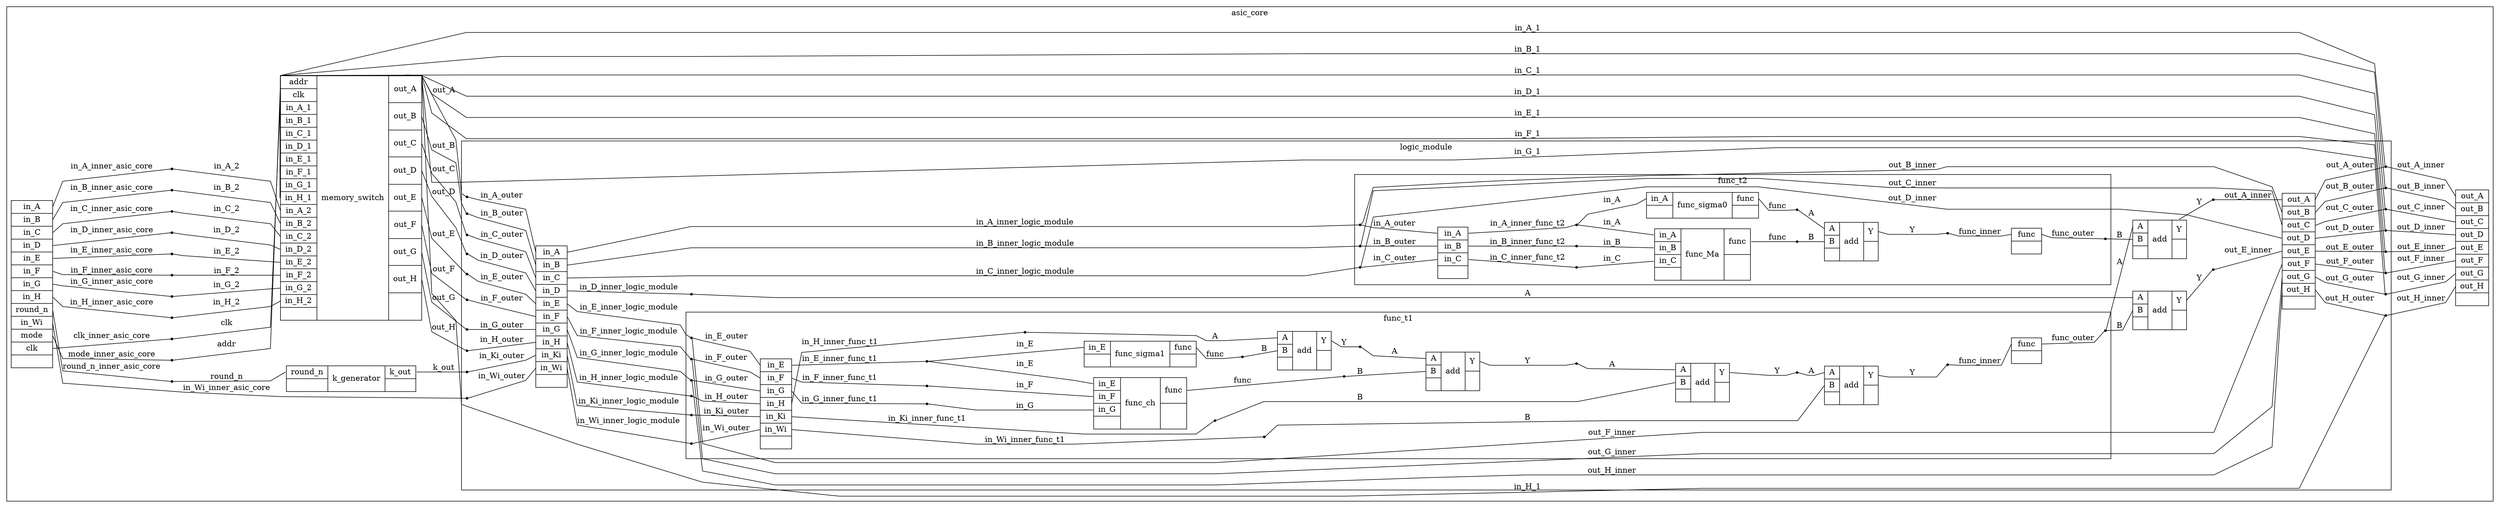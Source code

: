 graph parent {
	graph [splines=polyline]
	graph [rankdir=LR]
	graph [overlap=scalexy]
	subgraph cluster_asic_core {
		node [shape=record]
		graph [label=asic_core]
		graph [splines=polyline]
		graph [rankdir=LR]
		graph [overlap=scalexy]
	struct_k_generator_7494f3b6_8c0b_473b_a448_f4f30e849289_c2cb5c8e_c3d2_4abc_a486_aa6769c4e73b [label="{{<in_2_7> round_n |}|k_generator|{<out_8_39> k_out |}}"];	connection_asic_core_c2cb5c8e_c3d2_4abc_a486_aa6769c4e73b_258_263 -- struct_k_generator_7494f3b6_8c0b_473b_a448_f4f30e849289_c2cb5c8e_c3d2_4abc_a486_aa6769c4e73b:in_2_7 [label=round_n]	connection_asic_core_c2cb5c8e_c3d2_4abc_a486_aa6769c4e73b_554_585 [shape=point]	struct_k_generator_7494f3b6_8c0b_473b_a448_f4f30e849289_c2cb5c8e_c3d2_4abc_a486_aa6769c4e73b:out_8_39 -- connection_asic_core_c2cb5c8e_c3d2_4abc_a486_aa6769c4e73b_554_585 [label=k_out]	struct_in_ports_asic_core_c2cb5c8e_c3d2_4abc_a486_aa6769c4e73b [label="{{<in_port_2_33> in_A |<in_port_34_65> in_B |<in_port_66_97> in_C |<in_port_98_129> in_D |<in_port_130_161> in_E |<in_port_162_193> in_F |<in_port_194_225> in_G |<in_port_226_257> in_H |<in_port_258_263> round_n |<in_port_264_295> in_Wi |<in_port_296_296> mode |<in_port_297_297> clk |}}"];	struct_out_ports_asic_core_c2cb5c8e_c3d2_4abc_a486_aa6769c4e73b [label="{{<out_port_298_329> out_A |<out_port_330_361> out_B |<out_port_362_393> out_C |<out_port_394_425> out_D |<out_port_426_457> out_E |<out_port_458_489> out_F |<out_port_490_521> out_G |<out_port_522_553> out_H |}}"];	connection_asic_core_c2cb5c8e_c3d2_4abc_a486_aa6769c4e73b_2_33 [shape=point]	struct_in_ports_asic_core_c2cb5c8e_c3d2_4abc_a486_aa6769c4e73b:in_port_2_33 -- connection_asic_core_c2cb5c8e_c3d2_4abc_a486_aa6769c4e73b_2_33 [label=in_A_inner_asic_core]	connection_asic_core_c2cb5c8e_c3d2_4abc_a486_aa6769c4e73b_34_65 [shape=point]	struct_in_ports_asic_core_c2cb5c8e_c3d2_4abc_a486_aa6769c4e73b:in_port_34_65 -- connection_asic_core_c2cb5c8e_c3d2_4abc_a486_aa6769c4e73b_34_65 [label=in_B_inner_asic_core]	connection_asic_core_c2cb5c8e_c3d2_4abc_a486_aa6769c4e73b_66_97 [shape=point]	struct_in_ports_asic_core_c2cb5c8e_c3d2_4abc_a486_aa6769c4e73b:in_port_66_97 -- connection_asic_core_c2cb5c8e_c3d2_4abc_a486_aa6769c4e73b_66_97 [label=in_C_inner_asic_core]	connection_asic_core_c2cb5c8e_c3d2_4abc_a486_aa6769c4e73b_98_129 [shape=point]	struct_in_ports_asic_core_c2cb5c8e_c3d2_4abc_a486_aa6769c4e73b:in_port_98_129 -- connection_asic_core_c2cb5c8e_c3d2_4abc_a486_aa6769c4e73b_98_129 [label=in_D_inner_asic_core]	connection_asic_core_c2cb5c8e_c3d2_4abc_a486_aa6769c4e73b_130_161 [shape=point]	struct_in_ports_asic_core_c2cb5c8e_c3d2_4abc_a486_aa6769c4e73b:in_port_130_161 -- connection_asic_core_c2cb5c8e_c3d2_4abc_a486_aa6769c4e73b_130_161 [label=in_E_inner_asic_core]	connection_asic_core_c2cb5c8e_c3d2_4abc_a486_aa6769c4e73b_162_193 [shape=point]	struct_in_ports_asic_core_c2cb5c8e_c3d2_4abc_a486_aa6769c4e73b:in_port_162_193 -- connection_asic_core_c2cb5c8e_c3d2_4abc_a486_aa6769c4e73b_162_193 [label=in_F_inner_asic_core]	connection_asic_core_c2cb5c8e_c3d2_4abc_a486_aa6769c4e73b_194_225 [shape=point]	struct_in_ports_asic_core_c2cb5c8e_c3d2_4abc_a486_aa6769c4e73b:in_port_194_225 -- connection_asic_core_c2cb5c8e_c3d2_4abc_a486_aa6769c4e73b_194_225 [label=in_G_inner_asic_core]	connection_asic_core_c2cb5c8e_c3d2_4abc_a486_aa6769c4e73b_226_257 [shape=point]	struct_in_ports_asic_core_c2cb5c8e_c3d2_4abc_a486_aa6769c4e73b:in_port_226_257 -- connection_asic_core_c2cb5c8e_c3d2_4abc_a486_aa6769c4e73b_226_257 [label=in_H_inner_asic_core]	connection_asic_core_c2cb5c8e_c3d2_4abc_a486_aa6769c4e73b_258_263 [shape=point]	struct_in_ports_asic_core_c2cb5c8e_c3d2_4abc_a486_aa6769c4e73b:in_port_258_263 -- connection_asic_core_c2cb5c8e_c3d2_4abc_a486_aa6769c4e73b_258_263 [label=round_n_inner_asic_core]	connection_asic_core_c2cb5c8e_c3d2_4abc_a486_aa6769c4e73b_264_295 [shape=point]	struct_in_ports_asic_core_c2cb5c8e_c3d2_4abc_a486_aa6769c4e73b:in_port_264_295 -- connection_asic_core_c2cb5c8e_c3d2_4abc_a486_aa6769c4e73b_264_295 [label=in_Wi_inner_asic_core]	connection_asic_core_c2cb5c8e_c3d2_4abc_a486_aa6769c4e73b_296_296 [shape=point]	struct_in_ports_asic_core_c2cb5c8e_c3d2_4abc_a486_aa6769c4e73b:in_port_296_296 -- connection_asic_core_c2cb5c8e_c3d2_4abc_a486_aa6769c4e73b_296_296 [label=mode_inner_asic_core]	connection_asic_core_c2cb5c8e_c3d2_4abc_a486_aa6769c4e73b_297_297 [shape=point]	struct_in_ports_asic_core_c2cb5c8e_c3d2_4abc_a486_aa6769c4e73b:in_port_297_297 -- connection_asic_core_c2cb5c8e_c3d2_4abc_a486_aa6769c4e73b_297_297 [label=clk_inner_asic_core]	connection_asic_core_c2cb5c8e_c3d2_4abc_a486_aa6769c4e73b_298_329 [shape=point]	connection_asic_core_c2cb5c8e_c3d2_4abc_a486_aa6769c4e73b_298_329 -- struct_out_ports_asic_core_c2cb5c8e_c3d2_4abc_a486_aa6769c4e73b:out_port_298_329 [label=out_A_inner]	connection_asic_core_c2cb5c8e_c3d2_4abc_a486_aa6769c4e73b_330_361 [shape=point]	connection_asic_core_c2cb5c8e_c3d2_4abc_a486_aa6769c4e73b_330_361 -- struct_out_ports_asic_core_c2cb5c8e_c3d2_4abc_a486_aa6769c4e73b:out_port_330_361 [label=out_B_inner]	connection_asic_core_c2cb5c8e_c3d2_4abc_a486_aa6769c4e73b_362_393 [shape=point]	connection_asic_core_c2cb5c8e_c3d2_4abc_a486_aa6769c4e73b_362_393 -- struct_out_ports_asic_core_c2cb5c8e_c3d2_4abc_a486_aa6769c4e73b:out_port_362_393 [label=out_C_inner]	connection_asic_core_c2cb5c8e_c3d2_4abc_a486_aa6769c4e73b_394_425 [shape=point]	connection_asic_core_c2cb5c8e_c3d2_4abc_a486_aa6769c4e73b_394_425 -- struct_out_ports_asic_core_c2cb5c8e_c3d2_4abc_a486_aa6769c4e73b:out_port_394_425 [label=out_D_inner]	connection_asic_core_c2cb5c8e_c3d2_4abc_a486_aa6769c4e73b_426_457 [shape=point]	connection_asic_core_c2cb5c8e_c3d2_4abc_a486_aa6769c4e73b_426_457 -- struct_out_ports_asic_core_c2cb5c8e_c3d2_4abc_a486_aa6769c4e73b:out_port_426_457 [label=out_E_inner]	connection_asic_core_c2cb5c8e_c3d2_4abc_a486_aa6769c4e73b_458_489 [shape=point]	connection_asic_core_c2cb5c8e_c3d2_4abc_a486_aa6769c4e73b_458_489 -- struct_out_ports_asic_core_c2cb5c8e_c3d2_4abc_a486_aa6769c4e73b:out_port_458_489 [label=out_F_inner]	connection_asic_core_c2cb5c8e_c3d2_4abc_a486_aa6769c4e73b_490_521 [shape=point]	connection_asic_core_c2cb5c8e_c3d2_4abc_a486_aa6769c4e73b_490_521 -- struct_out_ports_asic_core_c2cb5c8e_c3d2_4abc_a486_aa6769c4e73b:out_port_490_521 [label=out_G_inner]	connection_asic_core_c2cb5c8e_c3d2_4abc_a486_aa6769c4e73b_522_553 [shape=point]	connection_asic_core_c2cb5c8e_c3d2_4abc_a486_aa6769c4e73b_522_553 -- struct_out_ports_asic_core_c2cb5c8e_c3d2_4abc_a486_aa6769c4e73b:out_port_522_553 [label=out_H_inner]		graph [splines=polyline]
		graph [rankdir=LR]
		graph [overlap=scalexy]
		subgraph cluster_logic_module {
			node [shape=record]
			graph [label=logic_module]
			graph [splines=polyline]
			graph [rankdir=LR]
			graph [overlap=scalexy]
		struct_add_e37131f5_4b4c_4bc4_9414_c34d7bd6385f_logic_module_4b4953ba_9d95_415e_b723_843706c2be3a [label="{{<in_98_129> A |<in_386_417> B |}|add|{<out_354_385> Y |}}"];		connection_logic_module_4b4953ba_9d95_415e_b723_843706c2be3a_98_129 [shape=point]		connection_logic_module_4b4953ba_9d95_415e_b723_843706c2be3a_98_129 -- struct_add_e37131f5_4b4c_4bc4_9414_c34d7bd6385f_logic_module_4b4953ba_9d95_415e_b723_843706c2be3a:in_98_129 [label=A]		connection_logic_module_4b4953ba_9d95_415e_b723_843706c2be3a_386_417 [shape=point]		connection_logic_module_4b4953ba_9d95_415e_b723_843706c2be3a_386_417 -- struct_add_e37131f5_4b4c_4bc4_9414_c34d7bd6385f_logic_module_4b4953ba_9d95_415e_b723_843706c2be3a:in_386_417 [label=B]		connection_logic_module_4b4953ba_9d95_415e_b723_843706c2be3a_354_385 [shape=point]		struct_add_e37131f5_4b4c_4bc4_9414_c34d7bd6385f_logic_module_4b4953ba_9d95_415e_b723_843706c2be3a:out_354_385 -- connection_logic_module_4b4953ba_9d95_415e_b723_843706c2be3a_354_385 [label=Y]			graph [splines=polyline]
			graph [rankdir=LR]
			graph [overlap=scalexy]
		struct_add_029f7765_bdca_48d9_8e06_706b6186de1b_logic_module_4b4953ba_9d95_415e_b723_843706c2be3a [label="{{<in_386_417> A |<in_418_449> B |}|add|{<out_322_353> Y |}}"];		connection_logic_module_4b4953ba_9d95_415e_b723_843706c2be3a_386_417 [shape=point]		connection_logic_module_4b4953ba_9d95_415e_b723_843706c2be3a_386_417 -- struct_add_029f7765_bdca_48d9_8e06_706b6186de1b_logic_module_4b4953ba_9d95_415e_b723_843706c2be3a:in_386_417 [label=A]		connection_logic_module_4b4953ba_9d95_415e_b723_843706c2be3a_418_449 [shape=point]		connection_logic_module_4b4953ba_9d95_415e_b723_843706c2be3a_418_449 -- struct_add_029f7765_bdca_48d9_8e06_706b6186de1b_logic_module_4b4953ba_9d95_415e_b723_843706c2be3a:in_418_449 [label=B]		connection_logic_module_4b4953ba_9d95_415e_b723_843706c2be3a_322_353 [shape=point]		struct_add_029f7765_bdca_48d9_8e06_706b6186de1b_logic_module_4b4953ba_9d95_415e_b723_843706c2be3a:out_322_353 -- connection_logic_module_4b4953ba_9d95_415e_b723_843706c2be3a_322_353 [label=Y]			graph [splines=polyline]
			graph [rankdir=LR]
			graph [overlap=scalexy]
			subgraph cluster_func_t1 {
				node [shape=record]
				graph [label=func_t1]
				graph [splines=polyline]
				graph [rankdir=LR]
				graph [overlap=scalexy]
			struct_add_d9f9f148_c8b2_4e87_be62_b41a19c950cc_func_t1_9021d340_43b3_4dc4_9881_b4894b2d3c8e [label="{{<in_98_129> A |<in_226_257> B |}|add|{<out_258_289> Y |}}"];			connection_func_t1_9021d340_43b3_4dc4_9881_b4894b2d3c8e_98_129 [shape=point]			connection_func_t1_9021d340_43b3_4dc4_9881_b4894b2d3c8e_98_129 -- struct_add_d9f9f148_c8b2_4e87_be62_b41a19c950cc_func_t1_9021d340_43b3_4dc4_9881_b4894b2d3c8e:in_98_129 [label=A]			connection_func_t1_9021d340_43b3_4dc4_9881_b4894b2d3c8e_226_257 [shape=point]			connection_func_t1_9021d340_43b3_4dc4_9881_b4894b2d3c8e_226_257 -- struct_add_d9f9f148_c8b2_4e87_be62_b41a19c950cc_func_t1_9021d340_43b3_4dc4_9881_b4894b2d3c8e:in_226_257 [label=B]			connection_func_t1_9021d340_43b3_4dc4_9881_b4894b2d3c8e_258_289 [shape=point]			struct_add_d9f9f148_c8b2_4e87_be62_b41a19c950cc_func_t1_9021d340_43b3_4dc4_9881_b4894b2d3c8e:out_258_289 -- connection_func_t1_9021d340_43b3_4dc4_9881_b4894b2d3c8e_258_289 [label=Y]				graph [splines=polyline]
				graph [rankdir=LR]
				graph [overlap=scalexy]
			struct_add_aded64e6_0659_473f_a874_a137b6380b54_func_t1_9021d340_43b3_4dc4_9881_b4894b2d3c8e [label="{{<in_258_289> A |<in_290_321> B |}|add|{<out_322_353> Y |}}"];			connection_func_t1_9021d340_43b3_4dc4_9881_b4894b2d3c8e_258_289 [shape=point]			connection_func_t1_9021d340_43b3_4dc4_9881_b4894b2d3c8e_258_289 -- struct_add_aded64e6_0659_473f_a874_a137b6380b54_func_t1_9021d340_43b3_4dc4_9881_b4894b2d3c8e:in_258_289 [label=A]			connection_func_t1_9021d340_43b3_4dc4_9881_b4894b2d3c8e_290_321 [shape=point]			connection_func_t1_9021d340_43b3_4dc4_9881_b4894b2d3c8e_290_321 -- struct_add_aded64e6_0659_473f_a874_a137b6380b54_func_t1_9021d340_43b3_4dc4_9881_b4894b2d3c8e:in_290_321 [label=B]			connection_func_t1_9021d340_43b3_4dc4_9881_b4894b2d3c8e_322_353 [shape=point]			struct_add_aded64e6_0659_473f_a874_a137b6380b54_func_t1_9021d340_43b3_4dc4_9881_b4894b2d3c8e:out_322_353 -- connection_func_t1_9021d340_43b3_4dc4_9881_b4894b2d3c8e_322_353 [label=Y]				graph [splines=polyline]
				graph [rankdir=LR]
				graph [overlap=scalexy]
			struct_add_c56f580a_3904_413a_a22b_1065976e5211_func_t1_9021d340_43b3_4dc4_9881_b4894b2d3c8e [label="{{<in_322_353> A |<in_130_161> B |}|add|{<out_354_385> Y |}}"];			connection_func_t1_9021d340_43b3_4dc4_9881_b4894b2d3c8e_322_353 [shape=point]			connection_func_t1_9021d340_43b3_4dc4_9881_b4894b2d3c8e_322_353 -- struct_add_c56f580a_3904_413a_a22b_1065976e5211_func_t1_9021d340_43b3_4dc4_9881_b4894b2d3c8e:in_322_353 [label=A]			connection_func_t1_9021d340_43b3_4dc4_9881_b4894b2d3c8e_130_161 [shape=point]			connection_func_t1_9021d340_43b3_4dc4_9881_b4894b2d3c8e_130_161 -- struct_add_c56f580a_3904_413a_a22b_1065976e5211_func_t1_9021d340_43b3_4dc4_9881_b4894b2d3c8e:in_130_161 [label=B]			connection_func_t1_9021d340_43b3_4dc4_9881_b4894b2d3c8e_354_385 [shape=point]			struct_add_c56f580a_3904_413a_a22b_1065976e5211_func_t1_9021d340_43b3_4dc4_9881_b4894b2d3c8e:out_354_385 -- connection_func_t1_9021d340_43b3_4dc4_9881_b4894b2d3c8e_354_385 [label=Y]				graph [splines=polyline]
				graph [rankdir=LR]
				graph [overlap=scalexy]
			struct_add_72194c8e_4f07_41a0_81dd_022eb98810d1_func_t1_9021d340_43b3_4dc4_9881_b4894b2d3c8e [label="{{<in_354_385> A |<in_162_193> B |}|add|{<out_194_225> Y |}}"];			connection_func_t1_9021d340_43b3_4dc4_9881_b4894b2d3c8e_354_385 [shape=point]			connection_func_t1_9021d340_43b3_4dc4_9881_b4894b2d3c8e_354_385 -- struct_add_72194c8e_4f07_41a0_81dd_022eb98810d1_func_t1_9021d340_43b3_4dc4_9881_b4894b2d3c8e:in_354_385 [label=A]			connection_func_t1_9021d340_43b3_4dc4_9881_b4894b2d3c8e_162_193 [shape=point]			connection_func_t1_9021d340_43b3_4dc4_9881_b4894b2d3c8e_162_193 -- struct_add_72194c8e_4f07_41a0_81dd_022eb98810d1_func_t1_9021d340_43b3_4dc4_9881_b4894b2d3c8e:in_162_193 [label=B]			connection_func_t1_9021d340_43b3_4dc4_9881_b4894b2d3c8e_194_225 [shape=point]			struct_add_72194c8e_4f07_41a0_81dd_022eb98810d1_func_t1_9021d340_43b3_4dc4_9881_b4894b2d3c8e:out_194_225 -- connection_func_t1_9021d340_43b3_4dc4_9881_b4894b2d3c8e_194_225 [label=Y]				graph [splines=polyline]
				graph [rankdir=LR]
				graph [overlap=scalexy]
			struct_func_ch_0775d650_8763_4473_b8a1_7919cb9bb444_9021d340_43b3_4dc4_9881_b4894b2d3c8e [label="{{<in_2_33> in_E |<in_34_65> in_F |<in_66_97> in_G |}|func_ch|{<out_98_129> func |}}"];			connection_func_t1_9021d340_43b3_4dc4_9881_b4894b2d3c8e_2_33 -- struct_func_ch_0775d650_8763_4473_b8a1_7919cb9bb444_9021d340_43b3_4dc4_9881_b4894b2d3c8e:in_2_33 [label=in_E]			connection_func_t1_9021d340_43b3_4dc4_9881_b4894b2d3c8e_34_65 -- struct_func_ch_0775d650_8763_4473_b8a1_7919cb9bb444_9021d340_43b3_4dc4_9881_b4894b2d3c8e:in_34_65 [label=in_F]			connection_func_t1_9021d340_43b3_4dc4_9881_b4894b2d3c8e_66_97 -- struct_func_ch_0775d650_8763_4473_b8a1_7919cb9bb444_9021d340_43b3_4dc4_9881_b4894b2d3c8e:in_66_97 [label=in_G]			connection_func_t1_9021d340_43b3_4dc4_9881_b4894b2d3c8e_290_321 [shape=point]			struct_func_ch_0775d650_8763_4473_b8a1_7919cb9bb444_9021d340_43b3_4dc4_9881_b4894b2d3c8e:out_98_129 -- connection_func_t1_9021d340_43b3_4dc4_9881_b4894b2d3c8e_290_321 [label=func]			struct_in_ports_func_t1_9021d340_43b3_4dc4_9881_b4894b2d3c8e [label="{{<in_port_2_33> in_E |<in_port_34_65> in_F |<in_port_66_97> in_G |<in_port_98_129> in_H |<in_port_130_161> in_Ki |<in_port_162_193> in_Wi |}}"];			struct_out_ports_func_t1_9021d340_43b3_4dc4_9881_b4894b2d3c8e [label="{{<out_port_194_225> func |}}"];			connection_func_t1_9021d340_43b3_4dc4_9881_b4894b2d3c8e_2_33 [shape=point]			struct_in_ports_func_t1_9021d340_43b3_4dc4_9881_b4894b2d3c8e:in_port_2_33 -- connection_func_t1_9021d340_43b3_4dc4_9881_b4894b2d3c8e_2_33 [label=in_E_inner_func_t1]			connection_func_t1_9021d340_43b3_4dc4_9881_b4894b2d3c8e_34_65 [shape=point]			struct_in_ports_func_t1_9021d340_43b3_4dc4_9881_b4894b2d3c8e:in_port_34_65 -- connection_func_t1_9021d340_43b3_4dc4_9881_b4894b2d3c8e_34_65 [label=in_F_inner_func_t1]			connection_func_t1_9021d340_43b3_4dc4_9881_b4894b2d3c8e_66_97 [shape=point]			struct_in_ports_func_t1_9021d340_43b3_4dc4_9881_b4894b2d3c8e:in_port_66_97 -- connection_func_t1_9021d340_43b3_4dc4_9881_b4894b2d3c8e_66_97 [label=in_G_inner_func_t1]			connection_func_t1_9021d340_43b3_4dc4_9881_b4894b2d3c8e_98_129 [shape=point]			struct_in_ports_func_t1_9021d340_43b3_4dc4_9881_b4894b2d3c8e:in_port_98_129 -- connection_func_t1_9021d340_43b3_4dc4_9881_b4894b2d3c8e_98_129 [label=in_H_inner_func_t1]			connection_func_t1_9021d340_43b3_4dc4_9881_b4894b2d3c8e_130_161 [shape=point]			struct_in_ports_func_t1_9021d340_43b3_4dc4_9881_b4894b2d3c8e:in_port_130_161 -- connection_func_t1_9021d340_43b3_4dc4_9881_b4894b2d3c8e_130_161 [label=in_Ki_inner_func_t1]			connection_func_t1_9021d340_43b3_4dc4_9881_b4894b2d3c8e_162_193 [shape=point]			struct_in_ports_func_t1_9021d340_43b3_4dc4_9881_b4894b2d3c8e:in_port_162_193 -- connection_func_t1_9021d340_43b3_4dc4_9881_b4894b2d3c8e_162_193 [label=in_Wi_inner_func_t1]			connection_func_t1_9021d340_43b3_4dc4_9881_b4894b2d3c8e_194_225 [shape=point]			connection_func_t1_9021d340_43b3_4dc4_9881_b4894b2d3c8e_194_225 -- struct_out_ports_func_t1_9021d340_43b3_4dc4_9881_b4894b2d3c8e:out_port_194_225 [label=func_inner]			struct_out_ports_func_t1_9021d340_43b3_4dc4_9881_b4894b2d3c8e:out_port_194_225 -- connection_logic_module_4b4953ba_9d95_415e_b723_843706c2be3a_386_417 [label=func_outer]			connection_logic_module_4b4953ba_9d95_415e_b723_843706c2be3a_130_161 -- struct_in_ports_func_t1_9021d340_43b3_4dc4_9881_b4894b2d3c8e:in_port_2_33 [label=in_E_outer]			connection_logic_module_4b4953ba_9d95_415e_b723_843706c2be3a_162_193 -- struct_in_ports_func_t1_9021d340_43b3_4dc4_9881_b4894b2d3c8e:in_port_34_65 [label=in_F_outer]			connection_logic_module_4b4953ba_9d95_415e_b723_843706c2be3a_194_225 -- struct_in_ports_func_t1_9021d340_43b3_4dc4_9881_b4894b2d3c8e:in_port_66_97 [label=in_G_outer]			connection_logic_module_4b4953ba_9d95_415e_b723_843706c2be3a_226_257 -- struct_in_ports_func_t1_9021d340_43b3_4dc4_9881_b4894b2d3c8e:in_port_98_129 [label=in_H_outer]			connection_logic_module_4b4953ba_9d95_415e_b723_843706c2be3a_258_289 -- struct_in_ports_func_t1_9021d340_43b3_4dc4_9881_b4894b2d3c8e:in_port_130_161 [label=in_Ki_outer]			connection_logic_module_4b4953ba_9d95_415e_b723_843706c2be3a_290_321 -- struct_in_ports_func_t1_9021d340_43b3_4dc4_9881_b4894b2d3c8e:in_port_162_193 [label=in_Wi_outer]				graph [splines=polyline]
				graph [rankdir=LR]
				graph [overlap=scalexy]
			struct_func_sigma1_c96e85e6_d098_4d90_8d10_4ca058c9b847_9021d340_43b3_4dc4_9881_b4894b2d3c8e [label="{{<in_2_33> in_E |}|func_sigma1|{<out_34_65> func |}}"];			connection_func_t1_9021d340_43b3_4dc4_9881_b4894b2d3c8e_2_33 -- struct_func_sigma1_c96e85e6_d098_4d90_8d10_4ca058c9b847_9021d340_43b3_4dc4_9881_b4894b2d3c8e:in_2_33 [label=in_E]			connection_func_t1_9021d340_43b3_4dc4_9881_b4894b2d3c8e_226_257 [shape=point]			struct_func_sigma1_c96e85e6_d098_4d90_8d10_4ca058c9b847_9021d340_43b3_4dc4_9881_b4894b2d3c8e:out_34_65 -- connection_func_t1_9021d340_43b3_4dc4_9881_b4894b2d3c8e_226_257 [label=func]			}
		struct_in_ports_logic_module_4b4953ba_9d95_415e_b723_843706c2be3a [label="{{<in_port_2_33> in_A |<in_port_34_65> in_B |<in_port_66_97> in_C |<in_port_98_129> in_D |<in_port_130_161> in_E |<in_port_162_193> in_F |<in_port_194_225> in_G |<in_port_226_257> in_H |<in_port_258_289> in_Ki |<in_port_290_321> in_Wi |}}"];		struct_out_ports_logic_module_4b4953ba_9d95_415e_b723_843706c2be3a [label="{{<out_port_322_353> out_A |<out_port_2_33> out_B |<out_port_34_65> out_C |<out_port_66_97> out_D |<out_port_354_385> out_E |<out_port_130_161> out_F |<out_port_162_193> out_G |<out_port_194_225> out_H |}}"];		connection_logic_module_4b4953ba_9d95_415e_b723_843706c2be3a_2_33 [shape=point]		struct_in_ports_logic_module_4b4953ba_9d95_415e_b723_843706c2be3a:in_port_2_33 -- connection_logic_module_4b4953ba_9d95_415e_b723_843706c2be3a_2_33 [label=in_A_inner_logic_module]		connection_logic_module_4b4953ba_9d95_415e_b723_843706c2be3a_34_65 [shape=point]		struct_in_ports_logic_module_4b4953ba_9d95_415e_b723_843706c2be3a:in_port_34_65 -- connection_logic_module_4b4953ba_9d95_415e_b723_843706c2be3a_34_65 [label=in_B_inner_logic_module]		connection_logic_module_4b4953ba_9d95_415e_b723_843706c2be3a_66_97 [shape=point]		struct_in_ports_logic_module_4b4953ba_9d95_415e_b723_843706c2be3a:in_port_66_97 -- connection_logic_module_4b4953ba_9d95_415e_b723_843706c2be3a_66_97 [label=in_C_inner_logic_module]		connection_logic_module_4b4953ba_9d95_415e_b723_843706c2be3a_98_129 [shape=point]		struct_in_ports_logic_module_4b4953ba_9d95_415e_b723_843706c2be3a:in_port_98_129 -- connection_logic_module_4b4953ba_9d95_415e_b723_843706c2be3a_98_129 [label=in_D_inner_logic_module]		connection_logic_module_4b4953ba_9d95_415e_b723_843706c2be3a_130_161 [shape=point]		struct_in_ports_logic_module_4b4953ba_9d95_415e_b723_843706c2be3a:in_port_130_161 -- connection_logic_module_4b4953ba_9d95_415e_b723_843706c2be3a_130_161 [label=in_E_inner_logic_module]		connection_logic_module_4b4953ba_9d95_415e_b723_843706c2be3a_162_193 [shape=point]		struct_in_ports_logic_module_4b4953ba_9d95_415e_b723_843706c2be3a:in_port_162_193 -- connection_logic_module_4b4953ba_9d95_415e_b723_843706c2be3a_162_193 [label=in_F_inner_logic_module]		connection_logic_module_4b4953ba_9d95_415e_b723_843706c2be3a_194_225 [shape=point]		struct_in_ports_logic_module_4b4953ba_9d95_415e_b723_843706c2be3a:in_port_194_225 -- connection_logic_module_4b4953ba_9d95_415e_b723_843706c2be3a_194_225 [label=in_G_inner_logic_module]		connection_logic_module_4b4953ba_9d95_415e_b723_843706c2be3a_226_257 [shape=point]		struct_in_ports_logic_module_4b4953ba_9d95_415e_b723_843706c2be3a:in_port_226_257 -- connection_logic_module_4b4953ba_9d95_415e_b723_843706c2be3a_226_257 [label=in_H_inner_logic_module]		connection_logic_module_4b4953ba_9d95_415e_b723_843706c2be3a_258_289 [shape=point]		struct_in_ports_logic_module_4b4953ba_9d95_415e_b723_843706c2be3a:in_port_258_289 -- connection_logic_module_4b4953ba_9d95_415e_b723_843706c2be3a_258_289 [label=in_Ki_inner_logic_module]		connection_logic_module_4b4953ba_9d95_415e_b723_843706c2be3a_290_321 [shape=point]		struct_in_ports_logic_module_4b4953ba_9d95_415e_b723_843706c2be3a:in_port_290_321 -- connection_logic_module_4b4953ba_9d95_415e_b723_843706c2be3a_290_321 [label=in_Wi_inner_logic_module]		connection_logic_module_4b4953ba_9d95_415e_b723_843706c2be3a_322_353 [shape=point]		connection_logic_module_4b4953ba_9d95_415e_b723_843706c2be3a_322_353 -- struct_out_ports_logic_module_4b4953ba_9d95_415e_b723_843706c2be3a:out_port_322_353 [label=out_A_inner]		connection_logic_module_4b4953ba_9d95_415e_b723_843706c2be3a_2_33 [shape=point]		connection_logic_module_4b4953ba_9d95_415e_b723_843706c2be3a_2_33 -- struct_out_ports_logic_module_4b4953ba_9d95_415e_b723_843706c2be3a:out_port_2_33 [label=out_B_inner]		connection_logic_module_4b4953ba_9d95_415e_b723_843706c2be3a_34_65 [shape=point]		connection_logic_module_4b4953ba_9d95_415e_b723_843706c2be3a_34_65 -- struct_out_ports_logic_module_4b4953ba_9d95_415e_b723_843706c2be3a:out_port_34_65 [label=out_C_inner]		connection_logic_module_4b4953ba_9d95_415e_b723_843706c2be3a_66_97 [shape=point]		connection_logic_module_4b4953ba_9d95_415e_b723_843706c2be3a_66_97 -- struct_out_ports_logic_module_4b4953ba_9d95_415e_b723_843706c2be3a:out_port_66_97 [label=out_D_inner]		connection_logic_module_4b4953ba_9d95_415e_b723_843706c2be3a_354_385 [shape=point]		connection_logic_module_4b4953ba_9d95_415e_b723_843706c2be3a_354_385 -- struct_out_ports_logic_module_4b4953ba_9d95_415e_b723_843706c2be3a:out_port_354_385 [label=out_E_inner]		connection_logic_module_4b4953ba_9d95_415e_b723_843706c2be3a_130_161 [shape=point]		connection_logic_module_4b4953ba_9d95_415e_b723_843706c2be3a_130_161 -- struct_out_ports_logic_module_4b4953ba_9d95_415e_b723_843706c2be3a:out_port_130_161 [label=out_F_inner]		connection_logic_module_4b4953ba_9d95_415e_b723_843706c2be3a_162_193 [shape=point]		connection_logic_module_4b4953ba_9d95_415e_b723_843706c2be3a_162_193 -- struct_out_ports_logic_module_4b4953ba_9d95_415e_b723_843706c2be3a:out_port_162_193 [label=out_G_inner]		connection_logic_module_4b4953ba_9d95_415e_b723_843706c2be3a_194_225 [shape=point]		connection_logic_module_4b4953ba_9d95_415e_b723_843706c2be3a_194_225 -- struct_out_ports_logic_module_4b4953ba_9d95_415e_b723_843706c2be3a:out_port_194_225 [label=out_H_inner]		connection_asic_core_c2cb5c8e_c3d2_4abc_a486_aa6769c4e73b_586_617 -- struct_in_ports_logic_module_4b4953ba_9d95_415e_b723_843706c2be3a:in_port_2_33 [label=in_A_outer]		connection_asic_core_c2cb5c8e_c3d2_4abc_a486_aa6769c4e73b_618_649 -- struct_in_ports_logic_module_4b4953ba_9d95_415e_b723_843706c2be3a:in_port_34_65 [label=in_B_outer]		connection_asic_core_c2cb5c8e_c3d2_4abc_a486_aa6769c4e73b_650_681 -- struct_in_ports_logic_module_4b4953ba_9d95_415e_b723_843706c2be3a:in_port_66_97 [label=in_C_outer]		connection_asic_core_c2cb5c8e_c3d2_4abc_a486_aa6769c4e73b_682_713 -- struct_in_ports_logic_module_4b4953ba_9d95_415e_b723_843706c2be3a:in_port_98_129 [label=in_D_outer]		connection_asic_core_c2cb5c8e_c3d2_4abc_a486_aa6769c4e73b_714_745 -- struct_in_ports_logic_module_4b4953ba_9d95_415e_b723_843706c2be3a:in_port_130_161 [label=in_E_outer]		connection_asic_core_c2cb5c8e_c3d2_4abc_a486_aa6769c4e73b_746_777 -- struct_in_ports_logic_module_4b4953ba_9d95_415e_b723_843706c2be3a:in_port_162_193 [label=in_F_outer]		connection_asic_core_c2cb5c8e_c3d2_4abc_a486_aa6769c4e73b_778_809 -- struct_in_ports_logic_module_4b4953ba_9d95_415e_b723_843706c2be3a:in_port_194_225 [label=in_G_outer]		connection_asic_core_c2cb5c8e_c3d2_4abc_a486_aa6769c4e73b_810_841 -- struct_in_ports_logic_module_4b4953ba_9d95_415e_b723_843706c2be3a:in_port_226_257 [label=in_H_outer]		connection_asic_core_c2cb5c8e_c3d2_4abc_a486_aa6769c4e73b_554_585 -- struct_in_ports_logic_module_4b4953ba_9d95_415e_b723_843706c2be3a:in_port_258_289 [label=in_Ki_outer]		connection_asic_core_c2cb5c8e_c3d2_4abc_a486_aa6769c4e73b_264_295 -- struct_in_ports_logic_module_4b4953ba_9d95_415e_b723_843706c2be3a:in_port_290_321 [label=in_Wi_outer]		struct_out_ports_logic_module_4b4953ba_9d95_415e_b723_843706c2be3a:out_port_322_353 -- connection_asic_core_c2cb5c8e_c3d2_4abc_a486_aa6769c4e73b_298_329 [label=out_A_outer]		struct_out_ports_logic_module_4b4953ba_9d95_415e_b723_843706c2be3a:out_port_2_33 -- connection_asic_core_c2cb5c8e_c3d2_4abc_a486_aa6769c4e73b_330_361 [label=out_B_outer]		struct_out_ports_logic_module_4b4953ba_9d95_415e_b723_843706c2be3a:out_port_34_65 -- connection_asic_core_c2cb5c8e_c3d2_4abc_a486_aa6769c4e73b_362_393 [label=out_C_outer]		struct_out_ports_logic_module_4b4953ba_9d95_415e_b723_843706c2be3a:out_port_66_97 -- connection_asic_core_c2cb5c8e_c3d2_4abc_a486_aa6769c4e73b_394_425 [label=out_D_outer]		struct_out_ports_logic_module_4b4953ba_9d95_415e_b723_843706c2be3a:out_port_354_385 -- connection_asic_core_c2cb5c8e_c3d2_4abc_a486_aa6769c4e73b_426_457 [label=out_E_outer]		struct_out_ports_logic_module_4b4953ba_9d95_415e_b723_843706c2be3a:out_port_130_161 -- connection_asic_core_c2cb5c8e_c3d2_4abc_a486_aa6769c4e73b_458_489 [label=out_F_outer]		struct_out_ports_logic_module_4b4953ba_9d95_415e_b723_843706c2be3a:out_port_162_193 -- connection_asic_core_c2cb5c8e_c3d2_4abc_a486_aa6769c4e73b_490_521 [label=out_G_outer]		struct_out_ports_logic_module_4b4953ba_9d95_415e_b723_843706c2be3a:out_port_194_225 -- connection_asic_core_c2cb5c8e_c3d2_4abc_a486_aa6769c4e73b_522_553 [label=out_H_outer]			graph [splines=polyline]
			graph [rankdir=LR]
			graph [overlap=scalexy]
			subgraph cluster_func_t2 {
				node [shape=record]
				graph [label=func_t2]
				graph [splines=polyline]
				graph [rankdir=LR]
				graph [overlap=scalexy]
			struct_add_f80f8cc2_dc33_4e69_852d_b3d2bfb56ad7_func_t2_a6cf1623_43a5_4e29_b2a1_406ee60da6dc [label="{{<in_130_161> A |<in_162_193> B |}|add|{<out_98_129> Y |}}"];			connection_func_t2_a6cf1623_43a5_4e29_b2a1_406ee60da6dc_130_161 [shape=point]			connection_func_t2_a6cf1623_43a5_4e29_b2a1_406ee60da6dc_130_161 -- struct_add_f80f8cc2_dc33_4e69_852d_b3d2bfb56ad7_func_t2_a6cf1623_43a5_4e29_b2a1_406ee60da6dc:in_130_161 [label=A]			connection_func_t2_a6cf1623_43a5_4e29_b2a1_406ee60da6dc_162_193 [shape=point]			connection_func_t2_a6cf1623_43a5_4e29_b2a1_406ee60da6dc_162_193 -- struct_add_f80f8cc2_dc33_4e69_852d_b3d2bfb56ad7_func_t2_a6cf1623_43a5_4e29_b2a1_406ee60da6dc:in_162_193 [label=B]			connection_func_t2_a6cf1623_43a5_4e29_b2a1_406ee60da6dc_98_129 [shape=point]			struct_add_f80f8cc2_dc33_4e69_852d_b3d2bfb56ad7_func_t2_a6cf1623_43a5_4e29_b2a1_406ee60da6dc:out_98_129 -- connection_func_t2_a6cf1623_43a5_4e29_b2a1_406ee60da6dc_98_129 [label=Y]				graph [splines=polyline]
				graph [rankdir=LR]
				graph [overlap=scalexy]
			struct_func_Ma_092b0966_e301_4fae_892a_e7465180180d_a6cf1623_43a5_4e29_b2a1_406ee60da6dc [label="{{<in_2_33> in_A |<in_34_65> in_B |<in_66_97> in_C |}|func_Ma|{<out_98_129> func |}}"];			connection_func_t2_a6cf1623_43a5_4e29_b2a1_406ee60da6dc_2_33 -- struct_func_Ma_092b0966_e301_4fae_892a_e7465180180d_a6cf1623_43a5_4e29_b2a1_406ee60da6dc:in_2_33 [label=in_A]			connection_func_t2_a6cf1623_43a5_4e29_b2a1_406ee60da6dc_34_65 -- struct_func_Ma_092b0966_e301_4fae_892a_e7465180180d_a6cf1623_43a5_4e29_b2a1_406ee60da6dc:in_34_65 [label=in_B]			connection_func_t2_a6cf1623_43a5_4e29_b2a1_406ee60da6dc_66_97 -- struct_func_Ma_092b0966_e301_4fae_892a_e7465180180d_a6cf1623_43a5_4e29_b2a1_406ee60da6dc:in_66_97 [label=in_C]			connection_func_t2_a6cf1623_43a5_4e29_b2a1_406ee60da6dc_162_193 [shape=point]			struct_func_Ma_092b0966_e301_4fae_892a_e7465180180d_a6cf1623_43a5_4e29_b2a1_406ee60da6dc:out_98_129 -- connection_func_t2_a6cf1623_43a5_4e29_b2a1_406ee60da6dc_162_193 [label=func]			struct_in_ports_func_t2_a6cf1623_43a5_4e29_b2a1_406ee60da6dc [label="{{<in_port_2_33> in_A |<in_port_34_65> in_B |<in_port_66_97> in_C |}}"];			struct_out_ports_func_t2_a6cf1623_43a5_4e29_b2a1_406ee60da6dc [label="{{<out_port_98_129> func |}}"];			connection_func_t2_a6cf1623_43a5_4e29_b2a1_406ee60da6dc_2_33 [shape=point]			struct_in_ports_func_t2_a6cf1623_43a5_4e29_b2a1_406ee60da6dc:in_port_2_33 -- connection_func_t2_a6cf1623_43a5_4e29_b2a1_406ee60da6dc_2_33 [label=in_A_inner_func_t2]			connection_func_t2_a6cf1623_43a5_4e29_b2a1_406ee60da6dc_34_65 [shape=point]			struct_in_ports_func_t2_a6cf1623_43a5_4e29_b2a1_406ee60da6dc:in_port_34_65 -- connection_func_t2_a6cf1623_43a5_4e29_b2a1_406ee60da6dc_34_65 [label=in_B_inner_func_t2]			connection_func_t2_a6cf1623_43a5_4e29_b2a1_406ee60da6dc_66_97 [shape=point]			struct_in_ports_func_t2_a6cf1623_43a5_4e29_b2a1_406ee60da6dc:in_port_66_97 -- connection_func_t2_a6cf1623_43a5_4e29_b2a1_406ee60da6dc_66_97 [label=in_C_inner_func_t2]			connection_func_t2_a6cf1623_43a5_4e29_b2a1_406ee60da6dc_98_129 [shape=point]			connection_func_t2_a6cf1623_43a5_4e29_b2a1_406ee60da6dc_98_129 -- struct_out_ports_func_t2_a6cf1623_43a5_4e29_b2a1_406ee60da6dc:out_port_98_129 [label=func_inner]			struct_out_ports_func_t2_a6cf1623_43a5_4e29_b2a1_406ee60da6dc:out_port_98_129 -- connection_logic_module_4b4953ba_9d95_415e_b723_843706c2be3a_418_449 [label=func_outer]			connection_logic_module_4b4953ba_9d95_415e_b723_843706c2be3a_2_33 -- struct_in_ports_func_t2_a6cf1623_43a5_4e29_b2a1_406ee60da6dc:in_port_2_33 [label=in_A_outer]			connection_logic_module_4b4953ba_9d95_415e_b723_843706c2be3a_34_65 -- struct_in_ports_func_t2_a6cf1623_43a5_4e29_b2a1_406ee60da6dc:in_port_34_65 [label=in_B_outer]			connection_logic_module_4b4953ba_9d95_415e_b723_843706c2be3a_66_97 -- struct_in_ports_func_t2_a6cf1623_43a5_4e29_b2a1_406ee60da6dc:in_port_66_97 [label=in_C_outer]				graph [splines=polyline]
				graph [rankdir=LR]
				graph [overlap=scalexy]
			struct_func_sigma0_476466dd_e5e4_4d62_b748_2c2936b44ae9_a6cf1623_43a5_4e29_b2a1_406ee60da6dc [label="{{<in_2_33> in_A |}|func_sigma0|{<out_34_65> func |}}"];			connection_func_t2_a6cf1623_43a5_4e29_b2a1_406ee60da6dc_2_33 -- struct_func_sigma0_476466dd_e5e4_4d62_b748_2c2936b44ae9_a6cf1623_43a5_4e29_b2a1_406ee60da6dc:in_2_33 [label=in_A]			connection_func_t2_a6cf1623_43a5_4e29_b2a1_406ee60da6dc_130_161 [shape=point]			struct_func_sigma0_476466dd_e5e4_4d62_b748_2c2936b44ae9_a6cf1623_43a5_4e29_b2a1_406ee60da6dc:out_34_65 -- connection_func_t2_a6cf1623_43a5_4e29_b2a1_406ee60da6dc_130_161 [label=func]			}
		}
		graph [splines=polyline]
		graph [rankdir=LR]
		graph [overlap=scalexy]
	struct_memory_switch_65abf94c_16bb_4bda_b97a_9d9071874757_c2cb5c8e_c3d2_4abc_a486_aa6769c4e73b [label="{{<in_2_2> addr |<in_3_3> clk |<in_4_35> in_A_1 |<in_36_67> in_B_1 |<in_68_99> in_C_1 |<in_100_131> in_D_1 |<in_132_163> in_E_1 |<in_164_195> in_F_1 |<in_196_227> in_G_1 |<in_228_259> in_H_1 |<in_260_291> in_A_2 |<in_292_323> in_B_2 |<in_324_355> in_C_2 |<in_356_387> in_D_2 |<in_388_419> in_E_2 |<in_420_451> in_F_2 |<in_452_483> in_G_2 |<in_484_515> in_H_2 |}|memory_switch|{<out_516_547> out_A |<out_548_579> out_B |<out_580_611> out_C |<out_612_643> out_D |<out_644_675> out_E |<out_676_707> out_F |<out_708_739> out_G |<out_740_771> out_H |}}"];	connection_asic_core_c2cb5c8e_c3d2_4abc_a486_aa6769c4e73b_296_296 -- struct_memory_switch_65abf94c_16bb_4bda_b97a_9d9071874757_c2cb5c8e_c3d2_4abc_a486_aa6769c4e73b:in_2_2 [label=addr]	connection_asic_core_c2cb5c8e_c3d2_4abc_a486_aa6769c4e73b_297_297 -- struct_memory_switch_65abf94c_16bb_4bda_b97a_9d9071874757_c2cb5c8e_c3d2_4abc_a486_aa6769c4e73b:in_3_3 [label=clk]	connection_asic_core_c2cb5c8e_c3d2_4abc_a486_aa6769c4e73b_298_329 -- struct_memory_switch_65abf94c_16bb_4bda_b97a_9d9071874757_c2cb5c8e_c3d2_4abc_a486_aa6769c4e73b:in_4_35 [label=in_A_1]	connection_asic_core_c2cb5c8e_c3d2_4abc_a486_aa6769c4e73b_330_361 -- struct_memory_switch_65abf94c_16bb_4bda_b97a_9d9071874757_c2cb5c8e_c3d2_4abc_a486_aa6769c4e73b:in_36_67 [label=in_B_1]	connection_asic_core_c2cb5c8e_c3d2_4abc_a486_aa6769c4e73b_362_393 -- struct_memory_switch_65abf94c_16bb_4bda_b97a_9d9071874757_c2cb5c8e_c3d2_4abc_a486_aa6769c4e73b:in_68_99 [label=in_C_1]	connection_asic_core_c2cb5c8e_c3d2_4abc_a486_aa6769c4e73b_394_425 -- struct_memory_switch_65abf94c_16bb_4bda_b97a_9d9071874757_c2cb5c8e_c3d2_4abc_a486_aa6769c4e73b:in_100_131 [label=in_D_1]	connection_asic_core_c2cb5c8e_c3d2_4abc_a486_aa6769c4e73b_426_457 -- struct_memory_switch_65abf94c_16bb_4bda_b97a_9d9071874757_c2cb5c8e_c3d2_4abc_a486_aa6769c4e73b:in_132_163 [label=in_E_1]	connection_asic_core_c2cb5c8e_c3d2_4abc_a486_aa6769c4e73b_458_489 -- struct_memory_switch_65abf94c_16bb_4bda_b97a_9d9071874757_c2cb5c8e_c3d2_4abc_a486_aa6769c4e73b:in_164_195 [label=in_F_1]	connection_asic_core_c2cb5c8e_c3d2_4abc_a486_aa6769c4e73b_490_521 -- struct_memory_switch_65abf94c_16bb_4bda_b97a_9d9071874757_c2cb5c8e_c3d2_4abc_a486_aa6769c4e73b:in_196_227 [label=in_G_1]	connection_asic_core_c2cb5c8e_c3d2_4abc_a486_aa6769c4e73b_522_553 -- struct_memory_switch_65abf94c_16bb_4bda_b97a_9d9071874757_c2cb5c8e_c3d2_4abc_a486_aa6769c4e73b:in_228_259 [label=in_H_1]	connection_asic_core_c2cb5c8e_c3d2_4abc_a486_aa6769c4e73b_2_33 -- struct_memory_switch_65abf94c_16bb_4bda_b97a_9d9071874757_c2cb5c8e_c3d2_4abc_a486_aa6769c4e73b:in_260_291 [label=in_A_2]	connection_asic_core_c2cb5c8e_c3d2_4abc_a486_aa6769c4e73b_34_65 -- struct_memory_switch_65abf94c_16bb_4bda_b97a_9d9071874757_c2cb5c8e_c3d2_4abc_a486_aa6769c4e73b:in_292_323 [label=in_B_2]	connection_asic_core_c2cb5c8e_c3d2_4abc_a486_aa6769c4e73b_66_97 -- struct_memory_switch_65abf94c_16bb_4bda_b97a_9d9071874757_c2cb5c8e_c3d2_4abc_a486_aa6769c4e73b:in_324_355 [label=in_C_2]	connection_asic_core_c2cb5c8e_c3d2_4abc_a486_aa6769c4e73b_98_129 -- struct_memory_switch_65abf94c_16bb_4bda_b97a_9d9071874757_c2cb5c8e_c3d2_4abc_a486_aa6769c4e73b:in_356_387 [label=in_D_2]	connection_asic_core_c2cb5c8e_c3d2_4abc_a486_aa6769c4e73b_130_161 -- struct_memory_switch_65abf94c_16bb_4bda_b97a_9d9071874757_c2cb5c8e_c3d2_4abc_a486_aa6769c4e73b:in_388_419 [label=in_E_2]	connection_asic_core_c2cb5c8e_c3d2_4abc_a486_aa6769c4e73b_162_193 -- struct_memory_switch_65abf94c_16bb_4bda_b97a_9d9071874757_c2cb5c8e_c3d2_4abc_a486_aa6769c4e73b:in_420_451 [label=in_F_2]	connection_asic_core_c2cb5c8e_c3d2_4abc_a486_aa6769c4e73b_194_225 -- struct_memory_switch_65abf94c_16bb_4bda_b97a_9d9071874757_c2cb5c8e_c3d2_4abc_a486_aa6769c4e73b:in_452_483 [label=in_G_2]	connection_asic_core_c2cb5c8e_c3d2_4abc_a486_aa6769c4e73b_226_257 -- struct_memory_switch_65abf94c_16bb_4bda_b97a_9d9071874757_c2cb5c8e_c3d2_4abc_a486_aa6769c4e73b:in_484_515 [label=in_H_2]	connection_asic_core_c2cb5c8e_c3d2_4abc_a486_aa6769c4e73b_586_617 [shape=point]	struct_memory_switch_65abf94c_16bb_4bda_b97a_9d9071874757_c2cb5c8e_c3d2_4abc_a486_aa6769c4e73b:out_516_547 -- connection_asic_core_c2cb5c8e_c3d2_4abc_a486_aa6769c4e73b_586_617 [label=out_A]	connection_asic_core_c2cb5c8e_c3d2_4abc_a486_aa6769c4e73b_618_649 [shape=point]	struct_memory_switch_65abf94c_16bb_4bda_b97a_9d9071874757_c2cb5c8e_c3d2_4abc_a486_aa6769c4e73b:out_548_579 -- connection_asic_core_c2cb5c8e_c3d2_4abc_a486_aa6769c4e73b_618_649 [label=out_B]	connection_asic_core_c2cb5c8e_c3d2_4abc_a486_aa6769c4e73b_650_681 [shape=point]	struct_memory_switch_65abf94c_16bb_4bda_b97a_9d9071874757_c2cb5c8e_c3d2_4abc_a486_aa6769c4e73b:out_580_611 -- connection_asic_core_c2cb5c8e_c3d2_4abc_a486_aa6769c4e73b_650_681 [label=out_C]	connection_asic_core_c2cb5c8e_c3d2_4abc_a486_aa6769c4e73b_682_713 [shape=point]	struct_memory_switch_65abf94c_16bb_4bda_b97a_9d9071874757_c2cb5c8e_c3d2_4abc_a486_aa6769c4e73b:out_612_643 -- connection_asic_core_c2cb5c8e_c3d2_4abc_a486_aa6769c4e73b_682_713 [label=out_D]	connection_asic_core_c2cb5c8e_c3d2_4abc_a486_aa6769c4e73b_714_745 [shape=point]	struct_memory_switch_65abf94c_16bb_4bda_b97a_9d9071874757_c2cb5c8e_c3d2_4abc_a486_aa6769c4e73b:out_644_675 -- connection_asic_core_c2cb5c8e_c3d2_4abc_a486_aa6769c4e73b_714_745 [label=out_E]	connection_asic_core_c2cb5c8e_c3d2_4abc_a486_aa6769c4e73b_746_777 [shape=point]	struct_memory_switch_65abf94c_16bb_4bda_b97a_9d9071874757_c2cb5c8e_c3d2_4abc_a486_aa6769c4e73b:out_676_707 -- connection_asic_core_c2cb5c8e_c3d2_4abc_a486_aa6769c4e73b_746_777 [label=out_F]	connection_asic_core_c2cb5c8e_c3d2_4abc_a486_aa6769c4e73b_778_809 [shape=point]	struct_memory_switch_65abf94c_16bb_4bda_b97a_9d9071874757_c2cb5c8e_c3d2_4abc_a486_aa6769c4e73b:out_708_739 -- connection_asic_core_c2cb5c8e_c3d2_4abc_a486_aa6769c4e73b_778_809 [label=out_G]	connection_asic_core_c2cb5c8e_c3d2_4abc_a486_aa6769c4e73b_810_841 [shape=point]	struct_memory_switch_65abf94c_16bb_4bda_b97a_9d9071874757_c2cb5c8e_c3d2_4abc_a486_aa6769c4e73b:out_740_771 -- connection_asic_core_c2cb5c8e_c3d2_4abc_a486_aa6769c4e73b_810_841 [label=out_H]	}
}
